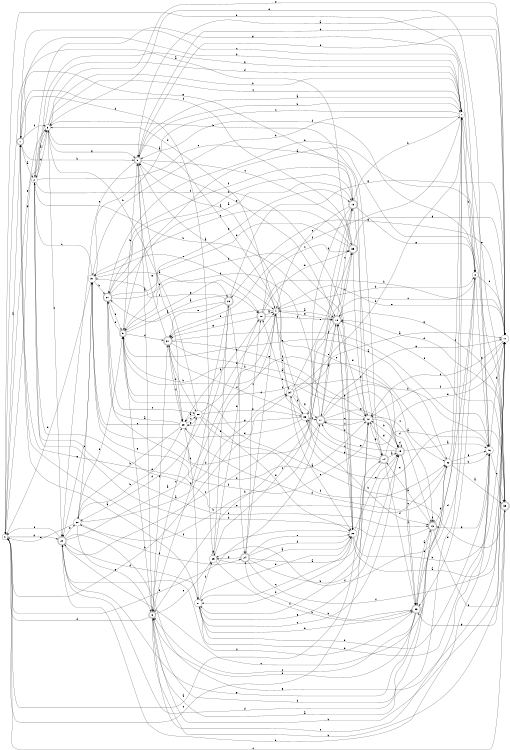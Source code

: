digraph n31_1 {
__start0 [label="" shape="none"];

rankdir=LR;
size="8,5";

s0 [style="filled", color="black", fillcolor="white" shape="circle", label="0"];
s1 [style="rounded,filled", color="black", fillcolor="white" shape="doublecircle", label="1"];
s2 [style="filled", color="black", fillcolor="white" shape="circle", label="2"];
s3 [style="filled", color="black", fillcolor="white" shape="circle", label="3"];
s4 [style="filled", color="black", fillcolor="white" shape="circle", label="4"];
s5 [style="rounded,filled", color="black", fillcolor="white" shape="doublecircle", label="5"];
s6 [style="rounded,filled", color="black", fillcolor="white" shape="doublecircle", label="6"];
s7 [style="filled", color="black", fillcolor="white" shape="circle", label="7"];
s8 [style="filled", color="black", fillcolor="white" shape="circle", label="8"];
s9 [style="rounded,filled", color="black", fillcolor="white" shape="doublecircle", label="9"];
s10 [style="rounded,filled", color="black", fillcolor="white" shape="doublecircle", label="10"];
s11 [style="filled", color="black", fillcolor="white" shape="circle", label="11"];
s12 [style="filled", color="black", fillcolor="white" shape="circle", label="12"];
s13 [style="rounded,filled", color="black", fillcolor="white" shape="doublecircle", label="13"];
s14 [style="rounded,filled", color="black", fillcolor="white" shape="doublecircle", label="14"];
s15 [style="rounded,filled", color="black", fillcolor="white" shape="doublecircle", label="15"];
s16 [style="filled", color="black", fillcolor="white" shape="circle", label="16"];
s17 [style="rounded,filled", color="black", fillcolor="white" shape="doublecircle", label="17"];
s18 [style="rounded,filled", color="black", fillcolor="white" shape="doublecircle", label="18"];
s19 [style="rounded,filled", color="black", fillcolor="white" shape="doublecircle", label="19"];
s20 [style="rounded,filled", color="black", fillcolor="white" shape="doublecircle", label="20"];
s21 [style="filled", color="black", fillcolor="white" shape="circle", label="21"];
s22 [style="filled", color="black", fillcolor="white" shape="circle", label="22"];
s23 [style="rounded,filled", color="black", fillcolor="white" shape="doublecircle", label="23"];
s24 [style="rounded,filled", color="black", fillcolor="white" shape="doublecircle", label="24"];
s25 [style="filled", color="black", fillcolor="white" shape="circle", label="25"];
s26 [style="rounded,filled", color="black", fillcolor="white" shape="doublecircle", label="26"];
s27 [style="rounded,filled", color="black", fillcolor="white" shape="doublecircle", label="27"];
s28 [style="filled", color="black", fillcolor="white" shape="circle", label="28"];
s29 [style="filled", color="black", fillcolor="white" shape="circle", label="29"];
s30 [style="filled", color="black", fillcolor="white" shape="circle", label="30"];
s31 [style="filled", color="black", fillcolor="white" shape="circle", label="31"];
s32 [style="filled", color="black", fillcolor="white" shape="circle", label="32"];
s33 [style="rounded,filled", color="black", fillcolor="white" shape="doublecircle", label="33"];
s34 [style="filled", color="black", fillcolor="white" shape="circle", label="34"];
s35 [style="rounded,filled", color="black", fillcolor="white" shape="doublecircle", label="35"];
s36 [style="filled", color="black", fillcolor="white" shape="circle", label="36"];
s37 [style="rounded,filled", color="black", fillcolor="white" shape="doublecircle", label="37"];
s0 -> s1 [label="a"];
s0 -> s34 [label="b"];
s0 -> s12 [label="c"];
s0 -> s20 [label="d"];
s0 -> s3 [label="e"];
s0 -> s17 [label="f"];
s0 -> s3 [label="g"];
s1 -> s2 [label="a"];
s1 -> s5 [label="b"];
s1 -> s7 [label="c"];
s1 -> s7 [label="d"];
s1 -> s34 [label="e"];
s1 -> s3 [label="f"];
s1 -> s19 [label="g"];
s2 -> s3 [label="a"];
s2 -> s18 [label="b"];
s2 -> s12 [label="c"];
s2 -> s7 [label="d"];
s2 -> s13 [label="e"];
s2 -> s22 [label="f"];
s2 -> s8 [label="g"];
s3 -> s4 [label="a"];
s3 -> s7 [label="b"];
s3 -> s7 [label="c"];
s3 -> s2 [label="d"];
s3 -> s11 [label="e"];
s3 -> s20 [label="f"];
s3 -> s5 [label="g"];
s4 -> s5 [label="a"];
s4 -> s8 [label="b"];
s4 -> s34 [label="c"];
s4 -> s24 [label="d"];
s4 -> s15 [label="e"];
s4 -> s37 [label="f"];
s4 -> s18 [label="g"];
s5 -> s6 [label="a"];
s5 -> s7 [label="b"];
s5 -> s35 [label="c"];
s5 -> s29 [label="d"];
s5 -> s20 [label="e"];
s5 -> s11 [label="f"];
s5 -> s18 [label="g"];
s6 -> s7 [label="a"];
s6 -> s11 [label="b"];
s6 -> s16 [label="c"];
s6 -> s0 [label="d"];
s6 -> s25 [label="e"];
s6 -> s37 [label="f"];
s6 -> s9 [label="g"];
s7 -> s5 [label="a"];
s7 -> s8 [label="b"];
s7 -> s31 [label="c"];
s7 -> s31 [label="d"];
s7 -> s33 [label="e"];
s7 -> s37 [label="f"];
s7 -> s2 [label="g"];
s8 -> s9 [label="a"];
s8 -> s0 [label="b"];
s8 -> s18 [label="c"];
s8 -> s11 [label="d"];
s8 -> s23 [label="e"];
s8 -> s25 [label="f"];
s8 -> s16 [label="g"];
s9 -> s10 [label="a"];
s9 -> s5 [label="b"];
s9 -> s32 [label="c"];
s9 -> s37 [label="d"];
s9 -> s27 [label="e"];
s9 -> s32 [label="f"];
s9 -> s10 [label="g"];
s10 -> s4 [label="a"];
s10 -> s11 [label="b"];
s10 -> s35 [label="c"];
s10 -> s29 [label="d"];
s10 -> s35 [label="e"];
s10 -> s18 [label="f"];
s10 -> s37 [label="g"];
s11 -> s5 [label="a"];
s11 -> s6 [label="b"];
s11 -> s12 [label="c"];
s11 -> s5 [label="d"];
s11 -> s4 [label="e"];
s11 -> s12 [label="f"];
s11 -> s26 [label="g"];
s12 -> s0 [label="a"];
s12 -> s9 [label="b"];
s12 -> s13 [label="c"];
s12 -> s13 [label="d"];
s12 -> s18 [label="e"];
s12 -> s17 [label="f"];
s12 -> s14 [label="g"];
s13 -> s14 [label="a"];
s13 -> s2 [label="b"];
s13 -> s23 [label="c"];
s13 -> s20 [label="d"];
s13 -> s33 [label="e"];
s13 -> s13 [label="f"];
s13 -> s32 [label="g"];
s14 -> s15 [label="a"];
s14 -> s3 [label="b"];
s14 -> s36 [label="c"];
s14 -> s23 [label="d"];
s14 -> s11 [label="e"];
s14 -> s21 [label="f"];
s14 -> s36 [label="g"];
s15 -> s16 [label="a"];
s15 -> s12 [label="b"];
s15 -> s23 [label="c"];
s15 -> s15 [label="d"];
s15 -> s17 [label="e"];
s15 -> s23 [label="f"];
s15 -> s12 [label="g"];
s16 -> s17 [label="a"];
s16 -> s11 [label="b"];
s16 -> s33 [label="c"];
s16 -> s21 [label="d"];
s16 -> s3 [label="e"];
s16 -> s5 [label="f"];
s16 -> s13 [label="g"];
s17 -> s18 [label="a"];
s17 -> s16 [label="b"];
s17 -> s12 [label="c"];
s17 -> s31 [label="d"];
s17 -> s15 [label="e"];
s17 -> s9 [label="f"];
s17 -> s11 [label="g"];
s18 -> s4 [label="a"];
s18 -> s6 [label="b"];
s18 -> s19 [label="c"];
s18 -> s22 [label="d"];
s18 -> s17 [label="e"];
s18 -> s35 [label="f"];
s18 -> s33 [label="g"];
s19 -> s14 [label="a"];
s19 -> s7 [label="b"];
s19 -> s20 [label="c"];
s19 -> s27 [label="d"];
s19 -> s4 [label="e"];
s19 -> s36 [label="f"];
s19 -> s8 [label="g"];
s20 -> s4 [label="a"];
s20 -> s16 [label="b"];
s20 -> s7 [label="c"];
s20 -> s21 [label="d"];
s20 -> s30 [label="e"];
s20 -> s0 [label="f"];
s20 -> s11 [label="g"];
s21 -> s1 [label="a"];
s21 -> s16 [label="b"];
s21 -> s15 [label="c"];
s21 -> s22 [label="d"];
s21 -> s23 [label="e"];
s21 -> s25 [label="f"];
s21 -> s15 [label="g"];
s22 -> s11 [label="a"];
s22 -> s11 [label="b"];
s22 -> s21 [label="c"];
s22 -> s21 [label="d"];
s22 -> s15 [label="e"];
s22 -> s1 [label="f"];
s22 -> s18 [label="g"];
s23 -> s13 [label="a"];
s23 -> s24 [label="b"];
s23 -> s6 [label="c"];
s23 -> s8 [label="d"];
s23 -> s6 [label="e"];
s23 -> s20 [label="f"];
s23 -> s20 [label="g"];
s24 -> s14 [label="a"];
s24 -> s15 [label="b"];
s24 -> s10 [label="c"];
s24 -> s22 [label="d"];
s24 -> s22 [label="e"];
s24 -> s11 [label="f"];
s24 -> s25 [label="g"];
s25 -> s22 [label="a"];
s25 -> s23 [label="b"];
s25 -> s19 [label="c"];
s25 -> s1 [label="d"];
s25 -> s10 [label="e"];
s25 -> s26 [label="f"];
s25 -> s25 [label="g"];
s26 -> s27 [label="a"];
s26 -> s24 [label="b"];
s26 -> s31 [label="c"];
s26 -> s30 [label="d"];
s26 -> s37 [label="e"];
s26 -> s6 [label="f"];
s26 -> s11 [label="g"];
s27 -> s19 [label="a"];
s27 -> s22 [label="b"];
s27 -> s28 [label="c"];
s27 -> s12 [label="d"];
s27 -> s9 [label="e"];
s27 -> s19 [label="f"];
s27 -> s19 [label="g"];
s28 -> s29 [label="a"];
s28 -> s3 [label="b"];
s28 -> s6 [label="c"];
s28 -> s4 [label="d"];
s28 -> s22 [label="e"];
s28 -> s32 [label="f"];
s28 -> s36 [label="g"];
s29 -> s27 [label="a"];
s29 -> s30 [label="b"];
s29 -> s28 [label="c"];
s29 -> s32 [label="d"];
s29 -> s31 [label="e"];
s29 -> s21 [label="f"];
s29 -> s28 [label="g"];
s30 -> s4 [label="a"];
s30 -> s29 [label="b"];
s30 -> s31 [label="c"];
s30 -> s24 [label="d"];
s30 -> s0 [label="e"];
s30 -> s9 [label="f"];
s30 -> s6 [label="g"];
s31 -> s26 [label="a"];
s31 -> s27 [label="b"];
s31 -> s2 [label="c"];
s31 -> s0 [label="d"];
s31 -> s4 [label="e"];
s31 -> s12 [label="f"];
s31 -> s20 [label="g"];
s32 -> s33 [label="a"];
s32 -> s16 [label="b"];
s32 -> s7 [label="c"];
s32 -> s6 [label="d"];
s32 -> s2 [label="e"];
s32 -> s9 [label="f"];
s32 -> s16 [label="g"];
s33 -> s9 [label="a"];
s33 -> s27 [label="b"];
s33 -> s0 [label="c"];
s33 -> s18 [label="d"];
s33 -> s34 [label="e"];
s33 -> s18 [label="f"];
s33 -> s23 [label="g"];
s34 -> s11 [label="a"];
s34 -> s7 [label="b"];
s34 -> s22 [label="c"];
s34 -> s3 [label="d"];
s34 -> s35 [label="e"];
s34 -> s36 [label="f"];
s34 -> s17 [label="g"];
s35 -> s0 [label="a"];
s35 -> s30 [label="b"];
s35 -> s31 [label="c"];
s35 -> s9 [label="d"];
s35 -> s12 [label="e"];
s35 -> s1 [label="f"];
s35 -> s11 [label="g"];
s36 -> s5 [label="a"];
s36 -> s13 [label="b"];
s36 -> s17 [label="c"];
s36 -> s10 [label="d"];
s36 -> s29 [label="e"];
s36 -> s37 [label="f"];
s36 -> s29 [label="g"];
s37 -> s15 [label="a"];
s37 -> s28 [label="b"];
s37 -> s16 [label="c"];
s37 -> s29 [label="d"];
s37 -> s12 [label="e"];
s37 -> s29 [label="f"];
s37 -> s5 [label="g"];

}